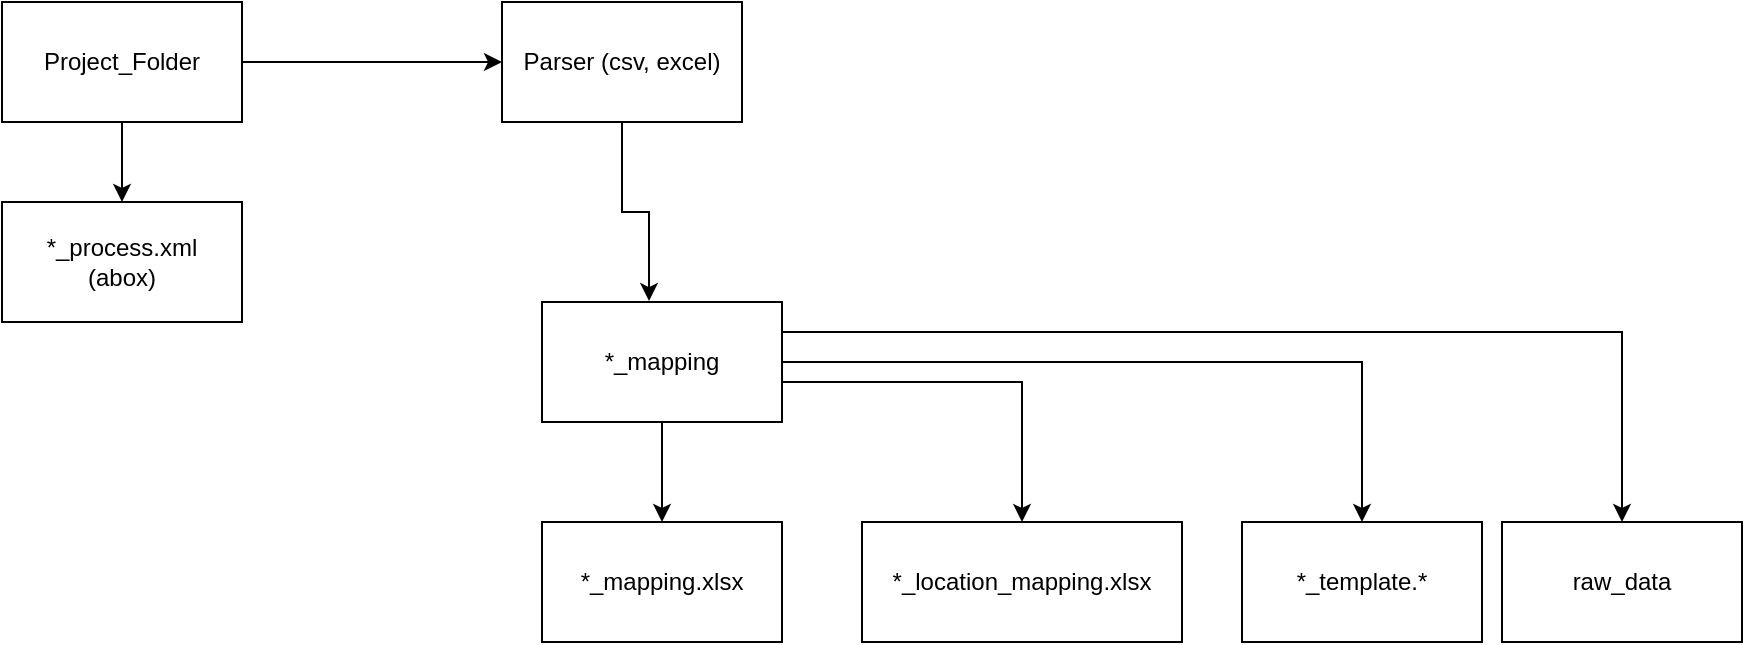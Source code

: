 <mxfile version="17.2.4" type="device"><diagram id="obunvyChjglKNfClDbXx" name="Page-1"><mxGraphModel dx="715" dy="552" grid="1" gridSize="10" guides="1" tooltips="1" connect="1" arrows="1" fold="1" page="1" pageScale="1" pageWidth="850" pageHeight="1100" math="0" shadow="0"><root><mxCell id="0"/><mxCell id="1" parent="0"/><mxCell id="Ix29uCqvn2fq_MosmTYc-3" style="edgeStyle=orthogonalEdgeStyle;rounded=0;orthogonalLoop=1;jettySize=auto;html=1;entryX=0.5;entryY=0;entryDx=0;entryDy=0;" edge="1" parent="1" source="Ix29uCqvn2fq_MosmTYc-1" target="Ix29uCqvn2fq_MosmTYc-2"><mxGeometry relative="1" as="geometry"/></mxCell><mxCell id="Ix29uCqvn2fq_MosmTYc-5" style="edgeStyle=orthogonalEdgeStyle;rounded=0;orthogonalLoop=1;jettySize=auto;html=1;entryX=0;entryY=0.5;entryDx=0;entryDy=0;" edge="1" parent="1" source="Ix29uCqvn2fq_MosmTYc-1" target="Ix29uCqvn2fq_MosmTYc-16"><mxGeometry relative="1" as="geometry"/></mxCell><mxCell id="Ix29uCqvn2fq_MosmTYc-1" value="Project_Folder" style="rounded=0;whiteSpace=wrap;html=1;" vertex="1" parent="1"><mxGeometry x="170" y="270" width="120" height="60" as="geometry"/></mxCell><mxCell id="Ix29uCqvn2fq_MosmTYc-2" value="*_process.xml&lt;br&gt;(abox)" style="rounded=0;whiteSpace=wrap;html=1;" vertex="1" parent="1"><mxGeometry x="170" y="370" width="120" height="60" as="geometry"/></mxCell><mxCell id="Ix29uCqvn2fq_MosmTYc-9" style="edgeStyle=orthogonalEdgeStyle;rounded=0;orthogonalLoop=1;jettySize=auto;html=1;" edge="1" parent="1" source="Ix29uCqvn2fq_MosmTYc-4" target="Ix29uCqvn2fq_MosmTYc-8"><mxGeometry relative="1" as="geometry"/></mxCell><mxCell id="Ix29uCqvn2fq_MosmTYc-11" style="edgeStyle=orthogonalEdgeStyle;rounded=0;orthogonalLoop=1;jettySize=auto;html=1;" edge="1" parent="1" source="Ix29uCqvn2fq_MosmTYc-4" target="Ix29uCqvn2fq_MosmTYc-10"><mxGeometry relative="1" as="geometry"/></mxCell><mxCell id="Ix29uCqvn2fq_MosmTYc-15" style="edgeStyle=orthogonalEdgeStyle;rounded=0;orthogonalLoop=1;jettySize=auto;html=1;entryX=0.5;entryY=0;entryDx=0;entryDy=0;" edge="1" parent="1" source="Ix29uCqvn2fq_MosmTYc-4" target="Ix29uCqvn2fq_MosmTYc-14"><mxGeometry relative="1" as="geometry"><Array as="points"><mxPoint x="680" y="460"/></Array></mxGeometry></mxCell><mxCell id="Ix29uCqvn2fq_MosmTYc-4" value="*_mapping" style="rounded=0;whiteSpace=wrap;html=1;" vertex="1" parent="1"><mxGeometry x="440" y="420" width="120" height="60" as="geometry"/></mxCell><mxCell id="Ix29uCqvn2fq_MosmTYc-8" value="*_mapping.xlsx" style="rounded=0;whiteSpace=wrap;html=1;" vertex="1" parent="1"><mxGeometry x="440" y="530" width="120" height="60" as="geometry"/></mxCell><mxCell id="Ix29uCqvn2fq_MosmTYc-10" value="*_template.*" style="rounded=0;whiteSpace=wrap;html=1;" vertex="1" parent="1"><mxGeometry x="790" y="530" width="120" height="60" as="geometry"/></mxCell><mxCell id="Ix29uCqvn2fq_MosmTYc-12" style="edgeStyle=orthogonalEdgeStyle;rounded=0;orthogonalLoop=1;jettySize=auto;html=1;exitX=1;exitY=0.25;exitDx=0;exitDy=0;" edge="1" parent="1" target="Ix29uCqvn2fq_MosmTYc-13" source="Ix29uCqvn2fq_MosmTYc-4"><mxGeometry relative="1" as="geometry"><mxPoint x="720" y="450" as="sourcePoint"/></mxGeometry></mxCell><mxCell id="Ix29uCqvn2fq_MosmTYc-13" value="raw_data" style="rounded=0;whiteSpace=wrap;html=1;" vertex="1" parent="1"><mxGeometry x="920" y="530" width="120" height="60" as="geometry"/></mxCell><mxCell id="Ix29uCqvn2fq_MosmTYc-14" value="*_location_mapping.xlsx" style="rounded=0;whiteSpace=wrap;html=1;" vertex="1" parent="1"><mxGeometry x="600" y="530" width="160" height="60" as="geometry"/></mxCell><mxCell id="Ix29uCqvn2fq_MosmTYc-17" style="edgeStyle=orthogonalEdgeStyle;rounded=0;orthogonalLoop=1;jettySize=auto;html=1;entryX=0.446;entryY=-0.008;entryDx=0;entryDy=0;entryPerimeter=0;" edge="1" parent="1" source="Ix29uCqvn2fq_MosmTYc-16" target="Ix29uCqvn2fq_MosmTYc-4"><mxGeometry relative="1" as="geometry"/></mxCell><mxCell id="Ix29uCqvn2fq_MosmTYc-16" value="Parser (csv, excel)" style="rounded=0;whiteSpace=wrap;html=1;" vertex="1" parent="1"><mxGeometry x="420" y="270" width="120" height="60" as="geometry"/></mxCell></root></mxGraphModel></diagram></mxfile>
